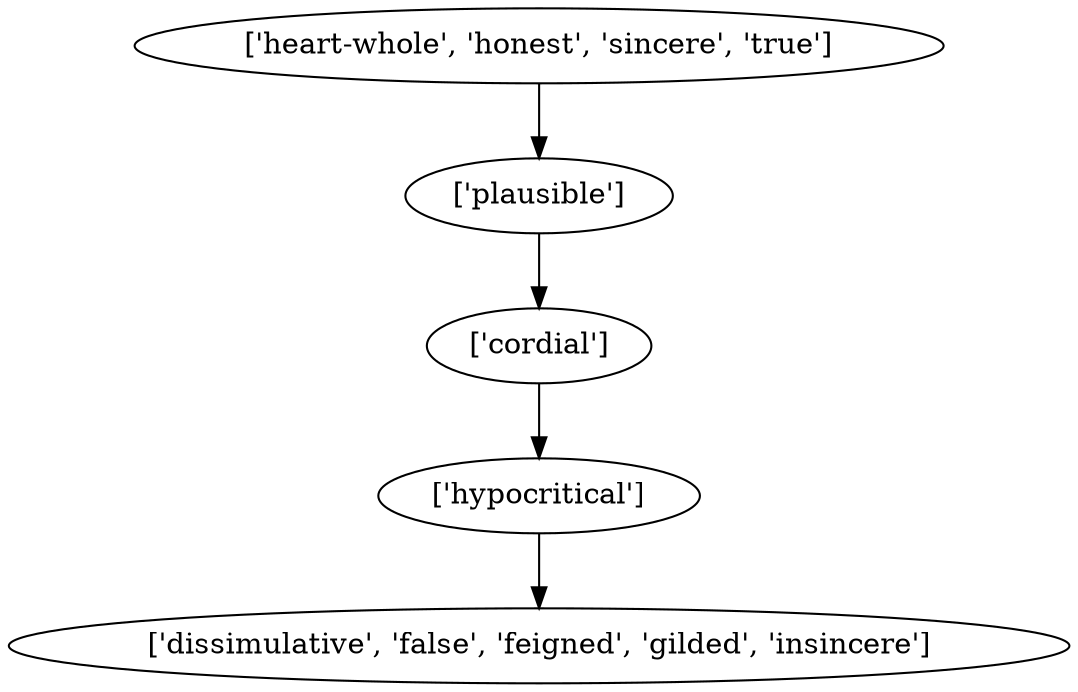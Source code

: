 strict digraph  {
	"['heart-whole', 'honest', 'sincere', 'true']" -> "['plausible']";
	"['plausible']" -> "['cordial']";
	"['cordial']" -> "['hypocritical']";
	"['hypocritical']" -> "['dissimulative', 'false', 'feigned', 'gilded', 'insincere']";
}
